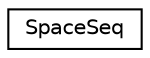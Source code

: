 digraph G
{
  edge [fontname="Helvetica",fontsize="10",labelfontname="Helvetica",labelfontsize="10"];
  node [fontname="Helvetica",fontsize="10",shape=record];
  rankdir=LR;
  Node1 [label="SpaceSeq",height=0.2,width=0.4,color="black", fillcolor="white", style="filled",URL="$df/d05/structSpaceSeq.html"];
}
